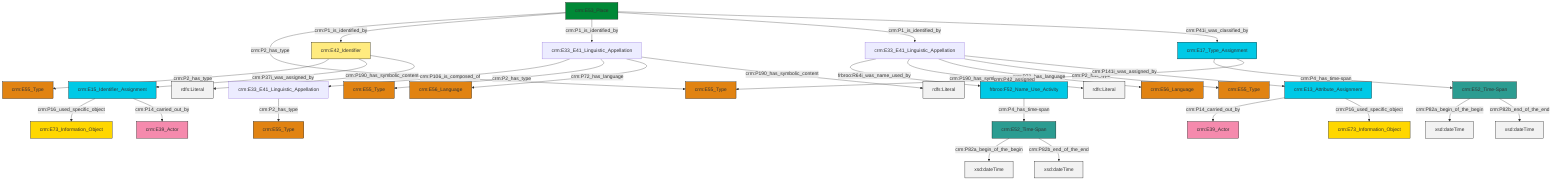 graph TD
classDef Literal fill:#f2f2f2,stroke:#000000;
classDef CRM_Entity fill:#FFFFFF,stroke:#000000;
classDef Temporal_Entity fill:#00C9E6, stroke:#000000;
classDef Type fill:#E18312, stroke:#000000;
classDef Time-Span fill:#2C9C91, stroke:#000000;
classDef Appellation fill:#FFEB7F, stroke:#000000;
classDef Place fill:#008836, stroke:#000000;
classDef Persistent_Item fill:#B266B2, stroke:#000000;
classDef Conceptual_Object fill:#FFD700, stroke:#000000;
classDef Physical_Thing fill:#D2B48C, stroke:#000000;
classDef Actor fill:#f58aad, stroke:#000000;
classDef PC_Classes fill:#4ce600, stroke:#000000;
classDef Multi fill:#cccccc,stroke:#000000;

2["crm:E33_E41_Linguistic_Appellation"]:::Default -->|frbroo:R64i_was_name_used_by| 3["frbroo:F52_Name_Use_Activity"]:::Temporal_Entity
6["crm:E53_Place"]:::Place -->|crm:P2_has_type| 7["crm:E55_Type"]:::Type
10["crm:E13_Attribute_Assignment"]:::Temporal_Entity -->|crm:P14_carried_out_by| 11["crm:E39_Actor"]:::Actor
4["crm:E33_E41_Linguistic_Appellation"]:::Default -->|crm:P2_has_type| 12["crm:E55_Type"]:::Type
6["crm:E53_Place"]:::Place -->|crm:P1_is_identified_by| 18["crm:E42_Identifier"]:::Appellation
19["crm:E52_Time-Span"]:::Time-Span -->|crm:P82a_begin_of_the_begin| 20[xsd:dateTime]:::Literal
21["crm:E52_Time-Span"]:::Time-Span -->|crm:P82a_begin_of_the_begin| 22[xsd:dateTime]:::Literal
24["crm:E33_E41_Linguistic_Appellation"]:::Default -->|crm:P106_is_composed_of| 4["crm:E33_E41_Linguistic_Appellation"]:::Default
2["crm:E33_E41_Linguistic_Appellation"]:::Default -->|crm:P190_has_symbolic_content| 25[rdfs:Literal]:::Literal
0["crm:E15_Identifier_Assignment"]:::Temporal_Entity -->|crm:P16_used_specific_object| 27["crm:E73_Information_Object"]:::Conceptual_Object
2["crm:E33_E41_Linguistic_Appellation"]:::Default -->|crm:P72_has_language| 31["crm:E56_Language"]:::Type
6["crm:E53_Place"]:::Place -->|crm:P1_is_identified_by| 24["crm:E33_E41_Linguistic_Appellation"]:::Default
24["crm:E33_E41_Linguistic_Appellation"]:::Default -->|crm:P2_has_type| 35["crm:E55_Type"]:::Type
24["crm:E33_E41_Linguistic_Appellation"]:::Default -->|crm:P72_has_language| 40["crm:E56_Language"]:::Type
6["crm:E53_Place"]:::Place -->|crm:P1_is_identified_by| 2["crm:E33_E41_Linguistic_Appellation"]:::Default
3["frbroo:F52_Name_Use_Activity"]:::Temporal_Entity -->|crm:P4_has_time-span| 19["crm:E52_Time-Span"]:::Time-Span
18["crm:E42_Identifier"]:::Appellation -->|crm:P2_has_type| 15["crm:E55_Type"]:::Type
0["crm:E15_Identifier_Assignment"]:::Temporal_Entity -->|crm:P14_carried_out_by| 29["crm:E39_Actor"]:::Actor
18["crm:E42_Identifier"]:::Appellation -->|crm:P37i_was_assigned_by| 0["crm:E15_Identifier_Assignment"]:::Temporal_Entity
18["crm:E42_Identifier"]:::Appellation -->|crm:P190_has_symbolic_content| 45[rdfs:Literal]:::Literal
2["crm:E33_E41_Linguistic_Appellation"]:::Default -->|crm:P2_has_type| 13["crm:E55_Type"]:::Type
19["crm:E52_Time-Span"]:::Time-Span -->|crm:P82b_end_of_the_end| 46[xsd:dateTime]:::Literal
42["crm:E17_Type_Assignment"]:::Temporal_Entity -->|crm:P4_has_time-span| 21["crm:E52_Time-Span"]:::Time-Span
10["crm:E13_Attribute_Assignment"]:::Temporal_Entity -->|crm:P16_used_specific_object| 8["crm:E73_Information_Object"]:::Conceptual_Object
2["crm:E33_E41_Linguistic_Appellation"]:::Default -->|crm:P141i_was_assigned_by| 10["crm:E13_Attribute_Assignment"]:::Temporal_Entity
21["crm:E52_Time-Span"]:::Time-Span -->|crm:P82b_end_of_the_end| 47[xsd:dateTime]:::Literal
6["crm:E53_Place"]:::Place -->|crm:P41i_was_classified_by| 42["crm:E17_Type_Assignment"]:::Temporal_Entity
42["crm:E17_Type_Assignment"]:::Temporal_Entity -->|crm:P42_assigned| 7["crm:E55_Type"]:::Type
24["crm:E33_E41_Linguistic_Appellation"]:::Default -->|crm:P190_has_symbolic_content| 52[rdfs:Literal]:::Literal